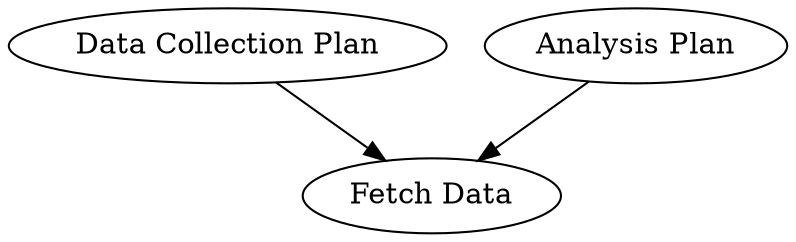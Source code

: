 digraph InvalidGraph {
    // Plan nodes
    plan_data_collection [label="Data Collection Plan", type="plan"];
    plan_analysis [label="Analysis Plan", type="plan"];
    
    // Task node with multiple upstream plans (violates constraint)
    task_fetch_data [label="Fetch Data", type="task"];
    
    // Multiple plans pointing to the same task (invalid)
    plan_data_collection -> task_fetch_data;
    plan_analysis -> task_fetch_data;
} 